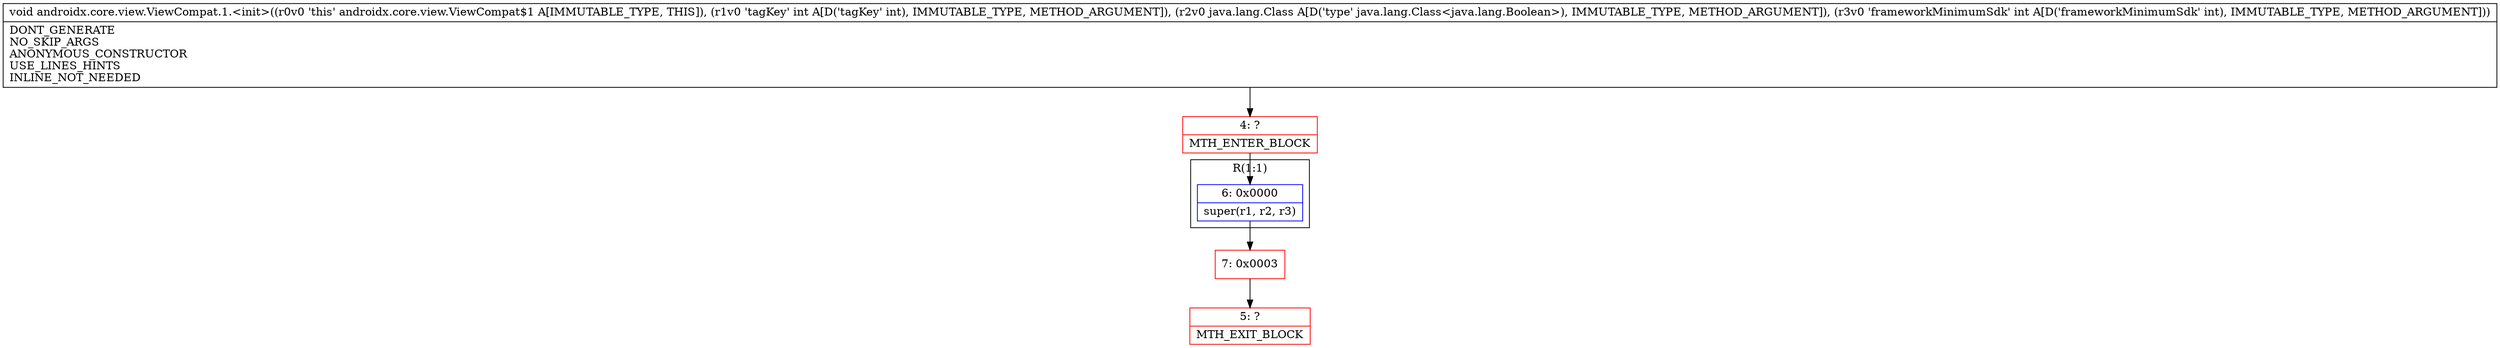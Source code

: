 digraph "CFG forandroidx.core.view.ViewCompat.1.\<init\>(ILjava\/lang\/Class;I)V" {
subgraph cluster_Region_1111289404 {
label = "R(1:1)";
node [shape=record,color=blue];
Node_6 [shape=record,label="{6\:\ 0x0000|super(r1, r2, r3)\l}"];
}
Node_4 [shape=record,color=red,label="{4\:\ ?|MTH_ENTER_BLOCK\l}"];
Node_7 [shape=record,color=red,label="{7\:\ 0x0003}"];
Node_5 [shape=record,color=red,label="{5\:\ ?|MTH_EXIT_BLOCK\l}"];
MethodNode[shape=record,label="{void androidx.core.view.ViewCompat.1.\<init\>((r0v0 'this' androidx.core.view.ViewCompat$1 A[IMMUTABLE_TYPE, THIS]), (r1v0 'tagKey' int A[D('tagKey' int), IMMUTABLE_TYPE, METHOD_ARGUMENT]), (r2v0 java.lang.Class A[D('type' java.lang.Class\<java.lang.Boolean\>), IMMUTABLE_TYPE, METHOD_ARGUMENT]), (r3v0 'frameworkMinimumSdk' int A[D('frameworkMinimumSdk' int), IMMUTABLE_TYPE, METHOD_ARGUMENT]))  | DONT_GENERATE\lNO_SKIP_ARGS\lANONYMOUS_CONSTRUCTOR\lUSE_LINES_HINTS\lINLINE_NOT_NEEDED\l}"];
MethodNode -> Node_4;Node_6 -> Node_7;
Node_4 -> Node_6;
Node_7 -> Node_5;
}

